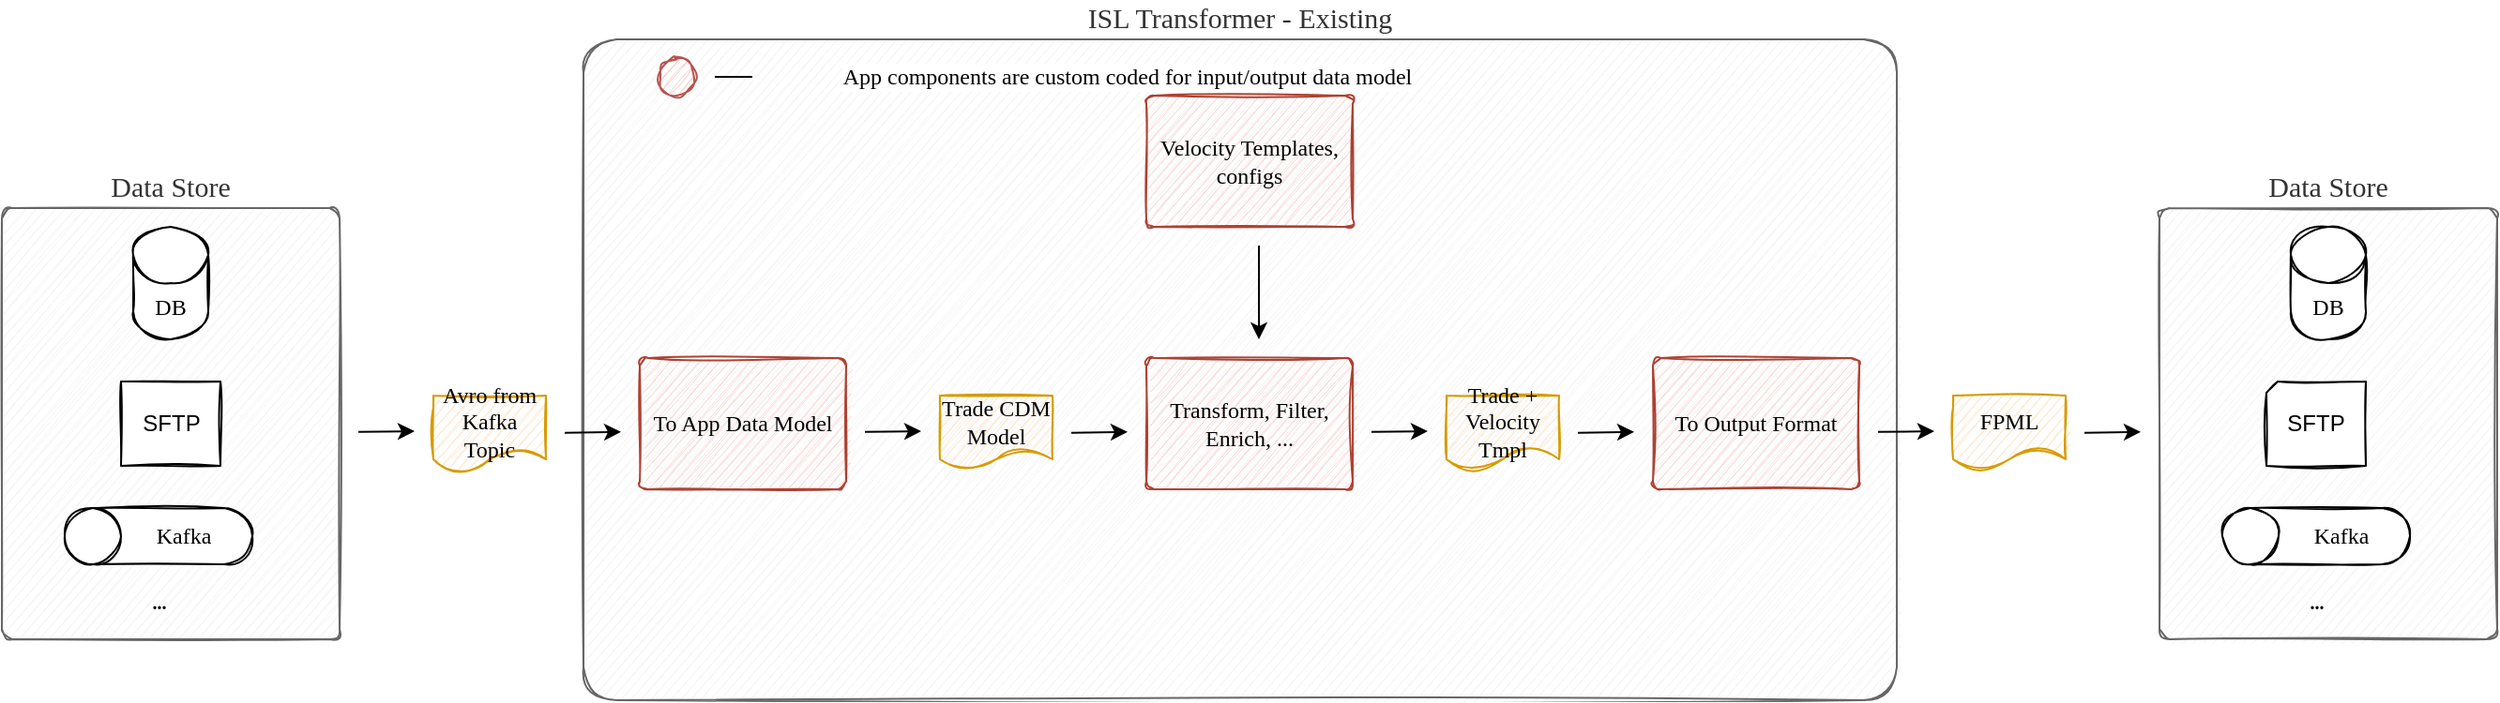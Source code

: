<mxfile version="14.1.3" type="device"><diagram id="JuNs4aXnyzr4UFM-_TlM" name="Page-1"><mxGraphModel dx="1165" dy="580" grid="1" gridSize="10" guides="1" tooltips="1" connect="1" arrows="1" fold="1" page="1" pageScale="1" pageWidth="1400" pageHeight="850" math="0" shadow="0"><root><mxCell id="0"/><mxCell id="1" parent="0"/><mxCell id="kE1Qr9K8hbBn4ShAv4_i-48" value="&lt;font style=&quot;font-size: 15px&quot;&gt;ISL Transformer - Existing&lt;/font&gt;" style="rounded=1;whiteSpace=wrap;html=1;comic=0;sketch=1;curveFitting=0.95;sketchStyle=rough;fontFamily=Verdana;fillColor=#f5f5f5;strokeColor=#666666;fontColor=#333333;arcSize=5;labelPosition=center;verticalLabelPosition=top;align=center;verticalAlign=bottom;" parent="1" vertex="1"><mxGeometry x="340" y="110" width="700" height="352.5" as="geometry"/></mxCell><mxCell id="kE1Qr9K8hbBn4ShAv4_i-15" value="&lt;font style=&quot;font-size: 15px&quot;&gt;Data Store&lt;/font&gt;" style="rounded=1;whiteSpace=wrap;html=1;comic=0;sketch=1;labelPosition=center;verticalLabelPosition=top;align=center;verticalAlign=bottom;fontFamily=Verdana;curveFitting=0.95;arcSize=3;sketchStyle=rough;fillColor=#f5f5f5;strokeColor=#666666;fontColor=#333333;" parent="1" vertex="1"><mxGeometry x="30" y="200" width="180" height="230" as="geometry"/></mxCell><mxCell id="kE1Qr9K8hbBn4ShAv4_i-5" value="&lt;font face=&quot;Verdana&quot;&gt;DB&lt;/font&gt;" style="shape=cylinder3;whiteSpace=wrap;html=1;boundedLbl=1;backgroundOutline=1;size=15;comic=0;sketch=1;" parent="1" vertex="1"><mxGeometry x="100" y="210" width="40" height="60" as="geometry"/></mxCell><mxCell id="kE1Qr9K8hbBn4ShAv4_i-7" value="&lt;font face=&quot;Verdana&quot;&gt;Kafka&lt;/font&gt;" style="shape=cylinder3;whiteSpace=wrap;html=1;boundedLbl=1;backgroundOutline=1;size=15;comic=0;sketch=1;direction=north;" parent="1" vertex="1"><mxGeometry x="63.5" y="360" width="100" height="30" as="geometry"/></mxCell><mxCell id="kE1Qr9K8hbBn4ShAv4_i-14" value="SFTP" style="shape=card;whiteSpace=wrap;html=1;comic=0;sketch=1;size=0;" parent="1" vertex="1"><mxGeometry x="93.5" y="292.5" width="53" height="45" as="geometry"/></mxCell><mxCell id="kE1Qr9K8hbBn4ShAv4_i-16" value="" style="endArrow=classic;html=1;fontFamily=Verdana;arcSize=15;" parent="1" edge="1"><mxGeometry width="50" height="50" relative="1" as="geometry"><mxPoint x="220" y="319.41" as="sourcePoint"/><mxPoint x="250" y="319" as="targetPoint"/></mxGeometry></mxCell><mxCell id="kE1Qr9K8hbBn4ShAv4_i-17" value="Avro from Kafka Topic" style="shape=document;whiteSpace=wrap;html=1;boundedLbl=1;comic=0;sketch=1;fontFamily=Verdana;fillColor=#ffe6cc;strokeColor=#d79b00;" parent="1" vertex="1"><mxGeometry x="260" y="300" width="60" height="40" as="geometry"/></mxCell><mxCell id="kE1Qr9K8hbBn4ShAv4_i-20" value="" style="endArrow=classic;html=1;fontFamily=Verdana;arcSize=20;" parent="1" edge="1"><mxGeometry width="50" height="50" relative="1" as="geometry"><mxPoint x="330" y="319.82" as="sourcePoint"/><mxPoint x="360" y="319.41" as="targetPoint"/></mxGeometry></mxCell><mxCell id="kE1Qr9K8hbBn4ShAv4_i-21" value="&lt;font size=&quot;1&quot;&gt;&lt;b&gt;...&lt;/b&gt;&lt;/font&gt;" style="text;html=1;strokeColor=none;fillColor=none;align=center;verticalAlign=middle;whiteSpace=wrap;rounded=0;comic=0;sketch=1;curveFitting=0.95;sketchStyle=rough;fontFamily=Verdana;" parent="1" vertex="1"><mxGeometry x="94" y="400" width="40" height="20" as="geometry"/></mxCell><mxCell id="kE1Qr9K8hbBn4ShAv4_i-22" value="To App Data Model" style="rounded=1;whiteSpace=wrap;html=1;comic=0;sketch=1;curveFitting=0.95;sketchStyle=rough;fontFamily=Verdana;arcSize=6;fillColor=#fad9d5;strokeColor=#ae4132;" parent="1" vertex="1"><mxGeometry x="370" y="280" width="110" height="70" as="geometry"/></mxCell><mxCell id="kE1Qr9K8hbBn4ShAv4_i-28" value="Trade CDM Model" style="shape=document;whiteSpace=wrap;html=1;boundedLbl=1;comic=0;sketch=1;fontFamily=Verdana;fillColor=#ffe6cc;strokeColor=#d79b00;" parent="1" vertex="1"><mxGeometry x="530" y="300" width="60" height="40" as="geometry"/></mxCell><mxCell id="kE1Qr9K8hbBn4ShAv4_i-29" value="" style="endArrow=classic;html=1;fontFamily=Verdana;" parent="1" edge="1"><mxGeometry width="50" height="50" relative="1" as="geometry"><mxPoint x="600" y="319.82" as="sourcePoint"/><mxPoint x="630" y="319.41" as="targetPoint"/></mxGeometry></mxCell><mxCell id="kE1Qr9K8hbBn4ShAv4_i-30" value="" style="endArrow=classic;html=1;fontFamily=Verdana;" parent="1" edge="1"><mxGeometry width="50" height="50" relative="1" as="geometry"><mxPoint x="490" y="319.41" as="sourcePoint"/><mxPoint x="520" y="319" as="targetPoint"/></mxGeometry></mxCell><mxCell id="kE1Qr9K8hbBn4ShAv4_i-31" value="Transform, Filter, Enrich, ..." style="rounded=1;whiteSpace=wrap;html=1;comic=0;sketch=1;curveFitting=0.95;sketchStyle=rough;fontFamily=Verdana;arcSize=6;fillColor=#fad9d5;strokeColor=#ae4132;" parent="1" vertex="1"><mxGeometry x="640" y="280" width="110" height="70" as="geometry"/></mxCell><mxCell id="kE1Qr9K8hbBn4ShAv4_i-32" value="Trade + Velocity Tmpl" style="shape=document;whiteSpace=wrap;html=1;boundedLbl=1;comic=0;sketch=1;fontFamily=Verdana;fillColor=#ffe6cc;strokeColor=#d79b00;" parent="1" vertex="1"><mxGeometry x="800" y="300" width="60" height="40" as="geometry"/></mxCell><mxCell id="kE1Qr9K8hbBn4ShAv4_i-33" value="" style="endArrow=classic;html=1;fontFamily=Verdana;" parent="1" edge="1"><mxGeometry width="50" height="50" relative="1" as="geometry"><mxPoint x="870" y="319.82" as="sourcePoint"/><mxPoint x="900" y="319.41" as="targetPoint"/></mxGeometry></mxCell><mxCell id="kE1Qr9K8hbBn4ShAv4_i-34" value="" style="endArrow=classic;html=1;fontFamily=Verdana;" parent="1" edge="1"><mxGeometry width="50" height="50" relative="1" as="geometry"><mxPoint x="760" y="319.41" as="sourcePoint"/><mxPoint x="790" y="319" as="targetPoint"/></mxGeometry></mxCell><mxCell id="kE1Qr9K8hbBn4ShAv4_i-35" value="To Output Format" style="rounded=1;whiteSpace=wrap;html=1;comic=0;sketch=1;curveFitting=0.95;sketchStyle=rough;fontFamily=Verdana;arcSize=6;fillColor=#fad9d5;strokeColor=#ae4132;" parent="1" vertex="1"><mxGeometry x="910" y="280" width="110" height="70" as="geometry"/></mxCell><mxCell id="kE1Qr9K8hbBn4ShAv4_i-36" value="" style="endArrow=classic;html=1;fontFamily=Verdana;" parent="1" edge="1"><mxGeometry width="50" height="50" relative="1" as="geometry"><mxPoint x="1030" y="319.41" as="sourcePoint"/><mxPoint x="1060" y="319" as="targetPoint"/></mxGeometry></mxCell><mxCell id="kE1Qr9K8hbBn4ShAv4_i-37" value="FPML" style="shape=document;whiteSpace=wrap;html=1;boundedLbl=1;comic=0;sketch=1;fontFamily=Verdana;fillColor=#ffe6cc;strokeColor=#d79b00;" parent="1" vertex="1"><mxGeometry x="1070" y="300" width="60" height="40" as="geometry"/></mxCell><mxCell id="kE1Qr9K8hbBn4ShAv4_i-38" value="" style="endArrow=classic;html=1;fontFamily=Verdana;" parent="1" edge="1"><mxGeometry width="50" height="50" relative="1" as="geometry"><mxPoint x="1140" y="319.82" as="sourcePoint"/><mxPoint x="1170" y="319.41" as="targetPoint"/></mxGeometry></mxCell><mxCell id="kE1Qr9K8hbBn4ShAv4_i-39" value="&lt;font style=&quot;font-size: 15px&quot;&gt;Data Store&lt;/font&gt;" style="rounded=1;whiteSpace=wrap;html=1;comic=0;sketch=1;labelPosition=center;verticalLabelPosition=top;align=center;verticalAlign=bottom;fontFamily=Verdana;curveFitting=0.95;arcSize=3;sketchStyle=rough;fillColor=#f5f5f5;strokeColor=#666666;fontColor=#333333;" parent="1" vertex="1"><mxGeometry x="1180" y="200" width="180" height="230" as="geometry"/></mxCell><mxCell id="kE1Qr9K8hbBn4ShAv4_i-40" value="&lt;font face=&quot;Verdana&quot;&gt;DB&lt;/font&gt;" style="shape=cylinder3;whiteSpace=wrap;html=1;boundedLbl=1;backgroundOutline=1;size=15;comic=0;sketch=1;" parent="1" vertex="1"><mxGeometry x="1250" y="210" width="40" height="60" as="geometry"/></mxCell><mxCell id="kE1Qr9K8hbBn4ShAv4_i-41" value="&lt;font face=&quot;Verdana&quot;&gt;Kafka&lt;/font&gt;" style="shape=cylinder3;whiteSpace=wrap;html=1;boundedLbl=1;backgroundOutline=1;size=15;comic=0;sketch=1;direction=north;" parent="1" vertex="1"><mxGeometry x="1213.5" y="360" width="100" height="30" as="geometry"/></mxCell><mxCell id="kE1Qr9K8hbBn4ShAv4_i-42" value="SFTP" style="shape=card;whiteSpace=wrap;html=1;comic=0;sketch=1;size=6;" parent="1" vertex="1"><mxGeometry x="1237" y="292.5" width="53" height="45" as="geometry"/></mxCell><mxCell id="kE1Qr9K8hbBn4ShAv4_i-43" value="&lt;font size=&quot;1&quot;&gt;&lt;b&gt;...&lt;/b&gt;&lt;/font&gt;" style="text;html=1;strokeColor=none;fillColor=none;align=center;verticalAlign=middle;whiteSpace=wrap;rounded=0;comic=0;sketch=1;curveFitting=0.95;sketchStyle=rough;fontFamily=Verdana;" parent="1" vertex="1"><mxGeometry x="1244" y="400" width="40" height="20" as="geometry"/></mxCell><mxCell id="kE1Qr9K8hbBn4ShAv4_i-49" value="" style="ellipse;whiteSpace=wrap;html=1;aspect=fixed;rounded=1;comic=0;sketch=1;curveFitting=0.95;sketchStyle=rough;fontFamily=Verdana;fillColor=#f8cecc;strokeColor=#b85450;" parent="1" vertex="1"><mxGeometry x="380" y="120" width="20" height="20" as="geometry"/></mxCell><mxCell id="kE1Qr9K8hbBn4ShAv4_i-54" value="App components are custom coded for input/output data model" style="text;html=1;strokeColor=none;fillColor=none;align=center;verticalAlign=middle;whiteSpace=wrap;rounded=0;comic=0;sketch=1;curveFitting=0.95;sketchStyle=rough;fontFamily=Verdana;labelBackgroundColor=#FFFFFF;labelBorderColor=none;" parent="1" vertex="1"><mxGeometry x="430" y="120" width="400" height="20" as="geometry"/></mxCell><mxCell id="kE1Qr9K8hbBn4ShAv4_i-59" value="" style="endArrow=none;html=1;strokeWidth=1;fontFamily=Verdana;endFill=0;" parent="1" target="kE1Qr9K8hbBn4ShAv4_i-54" edge="1"><mxGeometry width="50" height="50" relative="1" as="geometry"><mxPoint x="410" y="130" as="sourcePoint"/><mxPoint x="460" y="80" as="targetPoint"/></mxGeometry></mxCell><mxCell id="ACuRP8GROOhKkzo7vl97-1" value="Velocity Templates, configs" style="rounded=1;whiteSpace=wrap;html=1;comic=0;sketch=1;curveFitting=0.95;sketchStyle=rough;fontFamily=Verdana;arcSize=6;fillColor=#fad9d5;strokeColor=#ae4132;" vertex="1" parent="1"><mxGeometry x="640" y="140" width="110" height="70" as="geometry"/></mxCell><mxCell id="ACuRP8GROOhKkzo7vl97-3" value="" style="endArrow=classic;html=1;" edge="1" parent="1"><mxGeometry width="50" height="50" relative="1" as="geometry"><mxPoint x="700" y="220" as="sourcePoint"/><mxPoint x="700" y="270" as="targetPoint"/></mxGeometry></mxCell></root></mxGraphModel></diagram></mxfile>
